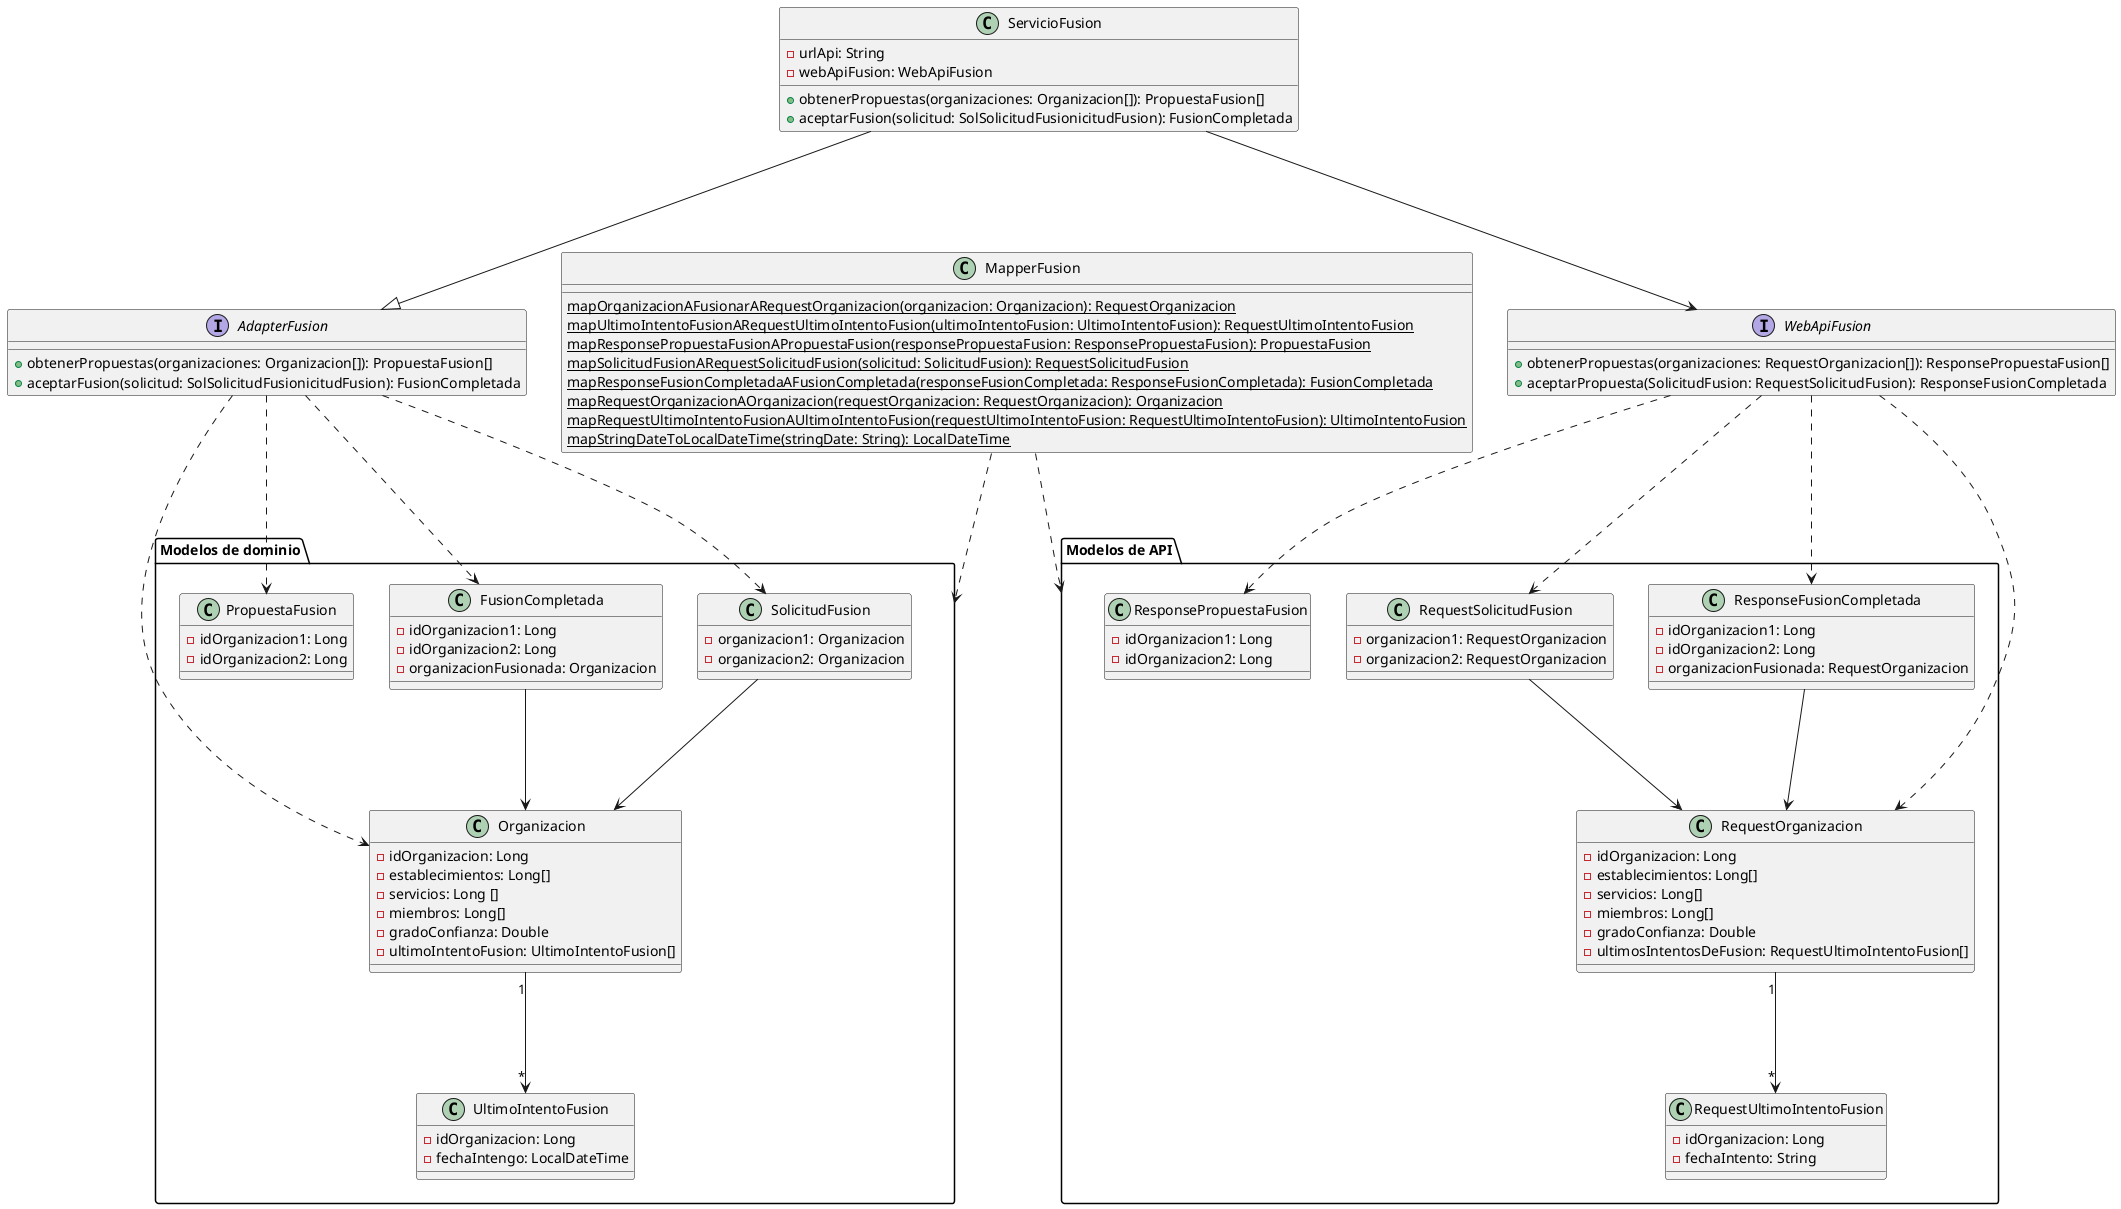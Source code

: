 @startuml
'https://plantuml.com/class-diagram

package "Modelos de dominio" {
    
    class PropuestaFusion {
        - idOrganizacion1: Long
        - idOrganizacion2: Long
    }

    class FusionCompletada {
        - idOrganizacion1: Long
        - idOrganizacion2: Long
        - organizacionFusionada: Organizacion
    }
    FusionCompletada ---> Organizacion

    class Organizacion {
        - idOrganizacion: Long
        - establecimientos: Long[]
        - servicios: Long []
        - miembros: Long[]
        - gradoConfianza: Double
        - ultimoIntentoFusion: UltimoIntentoFusion[]
    }
    Organizacion "1" ---> "*" UltimoIntentoFusion

    class UltimoIntentoFusion {
        - idOrganizacion: Long
        - fechaIntengo: LocalDateTime
    }

    class SolicitudFusion {
        - organizacion1: Organizacion
        - organizacion2: Organizacion
    }
    SolicitudFusion ---> Organizacion

}

interface AdapterFusion {
    + obtenerPropuestas(organizaciones: Organizacion[]): PropuestaFusion[]
    + aceptarFusion(solicitud: SolSolicitudFusionicitudFusion): FusionCompletada
    '/+ rechazarFusion(String parametro): String'/
}
AdapterFusion ...> Organizacion
AdapterFusion ...> PropuestaFusion
AdapterFusion ...> SolicitudFusion
AdapterFusion ...> FusionCompletada

interface WebApiFusion {
    + obtenerPropuestas(organizaciones: RequestOrganizacion[]): ResponsePropuestaFusion[]
    + aceptarPropuesta(SolicitudFusion: RequestSolicitudFusion): ResponseFusionCompletada
    '/+ rechazarPropuesta(parametro: String): String'/
}

package "Modelos de API" {

    class RequestOrganizacion {
        - idOrganizacion: Long
        - establecimientos: Long[]
        - servicios: Long[]
        - miembros: Long[]
        - gradoConfianza: Double
        - ultimosIntentosDeFusion: RequestUltimoIntentoFusion[]
    }
    RequestOrganizacion "1" ---> "*" RequestUltimoIntentoFusion

    class RequestSolicitudFusion {
        - organizacion1: RequestOrganizacion
        - organizacion2: RequestOrganizacion
    }
    RequestSolicitudFusion ---> RequestOrganizacion

    class RequestUltimoIntentoFusion {
        - idOrganizacion: Long
        - fechaIntento: String
    }

    class ResponseFusionCompletada {
        - idOrganizacion1: Long
        - idOrganizacion2: Long
        - organizacionFusionada: RequestOrganizacion
    }
    ResponseFusionCompletada ---> RequestOrganizacion

    class ResponsePropuestaFusion {
        - idOrganizacion1: Long
        - idOrganizacion2: Long
    }

    WebApiFusion ...> RequestOrganizacion
    WebApiFusion ...> ResponsePropuestaFusion
    WebApiFusion ...> RequestSolicitudFusion
    WebApiFusion ...> ResponseFusionCompletada

}

class ServicioFusion {
    - urlApi: String
    - webApiFusion: WebApiFusion
    + obtenerPropuestas(organizaciones: Organizacion[]): PropuestaFusion[]
    + aceptarFusion(solicitud: SolSolicitudFusionicitudFusion): FusionCompletada
    '/+ rechazarFusion(String parametro): String'/
}
ServicioFusion ---|> AdapterFusion
ServicioFusion ---> WebApiFusion

class MapperFusion {
    {static} mapOrganizacionAFusionarARequestOrganizacion(organizacion: Organizacion): RequestOrganizacion
    {static} mapUltimoIntentoFusionARequestUltimoIntentoFusion(ultimoIntentoFusion: UltimoIntentoFusion): RequestUltimoIntentoFusion
    {static} mapResponsePropuestaFusionAPropuestaFusion(responsePropuestaFusion: ResponsePropuestaFusion): PropuestaFusion
    {static} mapSolicitudFusionARequestSolicitudFusion(solicitud: SolicitudFusion): RequestSolicitudFusion
    {static} mapResponseFusionCompletadaAFusionCompletada(responseFusionCompletada: ResponseFusionCompletada): FusionCompletada
    {static} mapRequestOrganizacionAOrganizacion(requestOrganizacion: RequestOrganizacion): Organizacion
    {static} mapRequestUltimoIntentoFusionAUltimoIntentoFusion(requestUltimoIntentoFusion: RequestUltimoIntentoFusion): UltimoIntentoFusion
    {static} mapStringDateToLocalDateTime(stringDate: String): LocalDateTime
}
MapperFusion ...> "Modelos de API"
MapperFusion ...> "Modelos de dominio"

@enduml